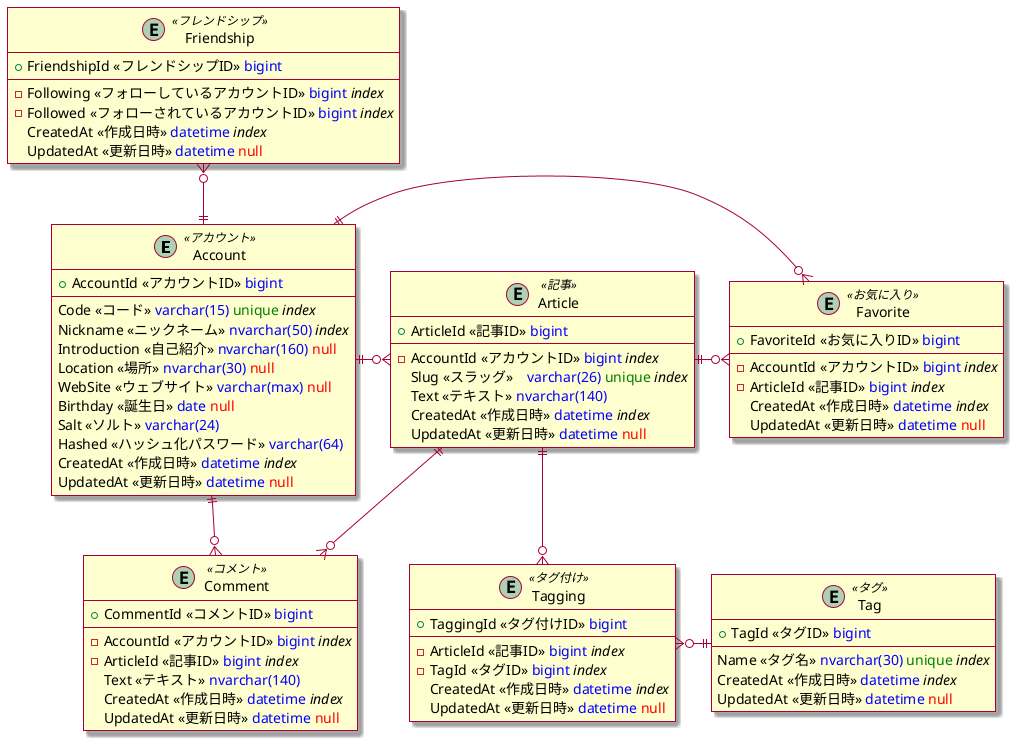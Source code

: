 @startuml
skin rose

entity Account <<アカウント>> {
  +AccountId <<アカウントID>> <color:blue>bigint</color>
  --
  Code <<コード>> <color:blue>varchar(15)</color> <color:green>unique</color> //index//
  Nickname <<ニックネーム>> <color:blue>nvarchar(50)</color> //index//
  Introduction <<自己紹介>> <color:blue>nvarchar(160)</color> <color:red>null</color>
  Location <<場所>> <color:blue>nvarchar(30)</color> <color:red>null</color>
  WebSite <<ウェブサイト>> <color:blue>varchar(max)</color> <color:red>null</color>
  Birthday <<誕生日>> <color:blue>date</color> <color:red>null</color>
  Salt <<ソルト>> <color:blue>varchar(24)</color>
  Hashed <<ハッシュ化パスワード>> <color:blue>varchar(64)</color>
  CreatedAt <<作成日時>> <color:blue>datetime</color> //index//
  UpdatedAt <<更新日時>> <color:blue>datetime</color> <color:red>null</color>
}

entity Friendship <<フレンドシップ>> {
  +FriendshipId <<フレンドシップID>> <color:blue>bigint</color>
  --
  -Following <<フォローしているアカウントID>> <color:blue>bigint</color> //index//
  -Followed <<フォローされているアカウントID>> <color:blue>bigint</color> //index//
  CreatedAt <<作成日時>> <color:blue>datetime</color> //index//
  UpdatedAt <<更新日時>> <color:blue>datetime</color> <color:red>null</color>
}

entity Article <<記事>>{
  +ArticleId <<記事ID>> <color:blue>bigint</color>
  --
  -AccountId <<アカウントID>> <color:blue>bigint</color> //index//
  Slug <<スラッグ>>　<color:blue>varchar(26)</color> <color:green>unique</color> //index//
  Text <<テキスト>> <color:blue>nvarchar(140)</color>
  CreatedAt <<作成日時>> <color:blue>datetime</color> //index//
  UpdatedAt <<更新日時>> <color:blue>datetime</color> <color:red>null</color>
}

entity Comment <<コメント>> {
  +CommentId <<コメントID>> <color:blue>bigint</color>
  --
  -AccountId <<アカウントID>> <color:blue>bigint</color> //index//
  -ArticleId <<記事ID>> <color:blue>bigint</color> //index//
  Text <<テキスト>> <color:blue>nvarchar(140)</color>
  CreatedAt <<作成日時>> <color:blue>datetime</color> //index//
  UpdatedAt <<更新日時>> <color:blue>datetime</color> <color:red>null</color>
}

entity Favorite <<お気に入り>> {
  +FavoriteId <<お気に入りID>> <color:blue>bigint</color>
  --
  -AccountId <<アカウントID>> <color:blue>bigint</color> //index//
  -ArticleId <<記事ID>> <color:blue>bigint</color> //index//
  CreatedAt <<作成日時>> <color:blue>datetime</color> //index//
  UpdatedAt <<更新日時>> <color:blue>datetime</color> <color:red>null</color>
}

entity Tag <<タグ>> {
  +TagId <<タグID>> <color:blue>bigint</color>
  --
  Name <<タグ名>> <color:blue>nvarchar(30)</color> <color:green>unique</color> //index//
  CreatedAt <<作成日時>> <color:blue>datetime</color> //index//
  UpdatedAt <<更新日時>> <color:blue>datetime</color> <color:red>null</color>
}

entity Tagging <<タグ付け>> {
  +TaggingId <<タグ付けID>> <color:blue>bigint</color>
  --
  -ArticleId <<記事ID>> <color:blue>bigint</color> //index//
  -TagId <<タグID>> <color:blue>bigint</color> //index//
  CreatedAt <<作成日時>> <color:blue>datetime</color> //index//
  UpdatedAt <<更新日時>> <color:blue>datetime</color> <color:red>null</color>
}

Friendship }o--|| Account
Account ||-o{ Article
Article ||-o{ Comment
Account ||--o{ Comment
Account ||-o{ Favorite
Article ||-o{ Favorite
Article ||--o{ Tagging
Tagging }o-|| Tag
@enduml